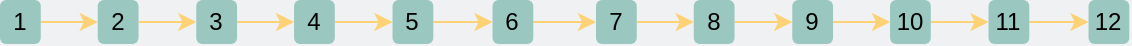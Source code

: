 <mxfile version="17.2.4" type="github"><diagram id="3228e29e-7158-1315-38df-8450db1d8a1d" name="Page-1"><mxGraphModel dx="811" dy="-163" grid="0" gridSize="10" guides="1" tooltips="1" connect="1" arrows="1" fold="1" page="1" pageScale="1" pageWidth="700" pageHeight="100" background="#EFF1F3" math="0" shadow="0"><root><mxCell id="0"/><mxCell id="1" parent="0"/><mxCell id="pTquKtreFx32UbCazG2L-13" style="edgeStyle=orthogonalEdgeStyle;rounded=0;orthogonalLoop=1;jettySize=auto;html=1;exitX=1;exitY=0.5;exitDx=0;exitDy=0;fontSize=24;strokeColor=#FDD276;" edge="1" parent="1" source="pTquKtreFx32UbCazG2L-1" target="pTquKtreFx32UbCazG2L-2"><mxGeometry relative="1" as="geometry"/></mxCell><mxCell id="pTquKtreFx32UbCazG2L-1" value="&lt;font&gt;1&lt;/font&gt;" style="rounded=1;whiteSpace=wrap;html=1;fillColor=#9AC7BF;strokeColor=none;fontColor=#000000;" vertex="1" parent="1"><mxGeometry x="68.0" y="639" width="20.38" height="22" as="geometry"/></mxCell><mxCell id="pTquKtreFx32UbCazG2L-14" style="edgeStyle=orthogonalEdgeStyle;rounded=0;orthogonalLoop=1;jettySize=auto;html=1;exitX=1;exitY=0.5;exitDx=0;exitDy=0;entryX=0;entryY=0.5;entryDx=0;entryDy=0;fontSize=24;strokeColor=#FDD276;" edge="1" parent="1" source="pTquKtreFx32UbCazG2L-2" target="pTquKtreFx32UbCazG2L-3"><mxGeometry relative="1" as="geometry"/></mxCell><mxCell id="pTquKtreFx32UbCazG2L-2" value="&lt;font&gt;2&lt;/font&gt;" style="rounded=1;whiteSpace=wrap;html=1;fillColor=#9AC7BF;strokeColor=none;fontColor=#000000;" vertex="1" parent="1"><mxGeometry x="116.88" y="639" width="20.38" height="22" as="geometry"/></mxCell><mxCell id="pTquKtreFx32UbCazG2L-15" style="edgeStyle=orthogonalEdgeStyle;rounded=0;orthogonalLoop=1;jettySize=auto;html=1;exitX=1;exitY=0.5;exitDx=0;exitDy=0;entryX=0;entryY=0.5;entryDx=0;entryDy=0;fontSize=24;strokeColor=#FDD276;" edge="1" parent="1" source="pTquKtreFx32UbCazG2L-3" target="pTquKtreFx32UbCazG2L-4"><mxGeometry relative="1" as="geometry"/></mxCell><mxCell id="pTquKtreFx32UbCazG2L-3" value="&lt;font&gt;3&lt;/font&gt;" style="rounded=1;whiteSpace=wrap;html=1;fillColor=#9AC7BF;strokeColor=none;fontColor=#000000;" vertex="1" parent="1"><mxGeometry x="166.14" y="639" width="20.38" height="22" as="geometry"/></mxCell><mxCell id="pTquKtreFx32UbCazG2L-16" style="edgeStyle=orthogonalEdgeStyle;rounded=0;orthogonalLoop=1;jettySize=auto;html=1;exitX=1;exitY=0.5;exitDx=0;exitDy=0;entryX=0;entryY=0.5;entryDx=0;entryDy=0;fontSize=24;strokeColor=#FDD276;" edge="1" parent="1" source="pTquKtreFx32UbCazG2L-4" target="pTquKtreFx32UbCazG2L-5"><mxGeometry relative="1" as="geometry"/></mxCell><mxCell id="pTquKtreFx32UbCazG2L-4" value="&lt;font&gt;4&lt;/font&gt;" style="rounded=1;whiteSpace=wrap;html=1;fillColor=#9AC7BF;strokeColor=none;fontColor=#000000;" vertex="1" parent="1"><mxGeometry x="215.02" y="639" width="20.38" height="22" as="geometry"/></mxCell><mxCell id="pTquKtreFx32UbCazG2L-17" style="edgeStyle=orthogonalEdgeStyle;rounded=0;orthogonalLoop=1;jettySize=auto;html=1;exitX=1;exitY=0.5;exitDx=0;exitDy=0;entryX=0;entryY=0.5;entryDx=0;entryDy=0;fontSize=24;strokeColor=#FDD276;" edge="1" parent="1" source="pTquKtreFx32UbCazG2L-5" target="pTquKtreFx32UbCazG2L-6"><mxGeometry relative="1" as="geometry"/></mxCell><mxCell id="pTquKtreFx32UbCazG2L-5" value="&lt;font&gt;5&lt;/font&gt;" style="rounded=1;whiteSpace=wrap;html=1;fillColor=#9AC7BF;strokeColor=none;fontColor=#000000;" vertex="1" parent="1"><mxGeometry x="264.27" y="639" width="20.38" height="22" as="geometry"/></mxCell><mxCell id="pTquKtreFx32UbCazG2L-29" style="edgeStyle=orthogonalEdgeStyle;rounded=0;orthogonalLoop=1;jettySize=auto;html=1;exitX=1;exitY=0.5;exitDx=0;exitDy=0;fontSize=24;strokeColor=#FDD276;" edge="1" parent="1" source="pTquKtreFx32UbCazG2L-6" target="pTquKtreFx32UbCazG2L-19"><mxGeometry relative="1" as="geometry"/></mxCell><mxCell id="pTquKtreFx32UbCazG2L-6" value="&lt;font&gt;6&lt;/font&gt;" style="rounded=1;whiteSpace=wrap;html=1;fillColor=#9AC7BF;strokeColor=none;fontColor=#000000;" vertex="1" parent="1"><mxGeometry x="314.27" y="639" width="20.38" height="22" as="geometry"/></mxCell><mxCell id="pTquKtreFx32UbCazG2L-18" style="edgeStyle=orthogonalEdgeStyle;rounded=0;orthogonalLoop=1;jettySize=auto;html=1;exitX=1;exitY=0.5;exitDx=0;exitDy=0;fontSize=24;strokeColor=#FDD276;" edge="1" parent="1" source="pTquKtreFx32UbCazG2L-19" target="pTquKtreFx32UbCazG2L-21"><mxGeometry relative="1" as="geometry"/></mxCell><mxCell id="pTquKtreFx32UbCazG2L-19" value="&lt;font&gt;7&lt;/font&gt;" style="rounded=1;whiteSpace=wrap;html=1;fillColor=#9AC7BF;strokeColor=none;fontColor=#000000;" vertex="1" parent="1"><mxGeometry x="366" y="639" width="20.38" height="22" as="geometry"/></mxCell><mxCell id="pTquKtreFx32UbCazG2L-20" style="edgeStyle=orthogonalEdgeStyle;rounded=0;orthogonalLoop=1;jettySize=auto;html=1;exitX=1;exitY=0.5;exitDx=0;exitDy=0;entryX=0;entryY=0.5;entryDx=0;entryDy=0;fontSize=24;strokeColor=#FDD276;" edge="1" parent="1" source="pTquKtreFx32UbCazG2L-21" target="pTquKtreFx32UbCazG2L-23"><mxGeometry relative="1" as="geometry"/></mxCell><mxCell id="pTquKtreFx32UbCazG2L-21" value="&lt;font&gt;8&lt;/font&gt;" style="rounded=1;whiteSpace=wrap;html=1;fillColor=#9AC7BF;strokeColor=none;fontColor=#000000;" vertex="1" parent="1"><mxGeometry x="414.88" y="639" width="20.38" height="22" as="geometry"/></mxCell><mxCell id="pTquKtreFx32UbCazG2L-22" style="edgeStyle=orthogonalEdgeStyle;rounded=0;orthogonalLoop=1;jettySize=auto;html=1;exitX=1;exitY=0.5;exitDx=0;exitDy=0;entryX=0;entryY=0.5;entryDx=0;entryDy=0;fontSize=24;strokeColor=#FDD276;" edge="1" parent="1" source="pTquKtreFx32UbCazG2L-23" target="pTquKtreFx32UbCazG2L-25"><mxGeometry relative="1" as="geometry"/></mxCell><mxCell id="pTquKtreFx32UbCazG2L-23" value="&lt;font&gt;9&lt;/font&gt;" style="rounded=1;whiteSpace=wrap;html=1;fillColor=#9AC7BF;strokeColor=none;fontColor=#000000;" vertex="1" parent="1"><mxGeometry x="464.14" y="639" width="20.38" height="22" as="geometry"/></mxCell><mxCell id="pTquKtreFx32UbCazG2L-24" style="edgeStyle=orthogonalEdgeStyle;rounded=0;orthogonalLoop=1;jettySize=auto;html=1;exitX=1;exitY=0.5;exitDx=0;exitDy=0;entryX=0;entryY=0.5;entryDx=0;entryDy=0;fontSize=24;strokeColor=#FDD276;" edge="1" parent="1" source="pTquKtreFx32UbCazG2L-25" target="pTquKtreFx32UbCazG2L-27"><mxGeometry relative="1" as="geometry"/></mxCell><mxCell id="pTquKtreFx32UbCazG2L-25" value="10" style="rounded=1;whiteSpace=wrap;html=1;fillColor=#9AC7BF;strokeColor=none;fontColor=#000000;" vertex="1" parent="1"><mxGeometry x="513.02" y="639" width="20.38" height="22" as="geometry"/></mxCell><mxCell id="pTquKtreFx32UbCazG2L-26" style="edgeStyle=orthogonalEdgeStyle;rounded=0;orthogonalLoop=1;jettySize=auto;html=1;exitX=1;exitY=0.5;exitDx=0;exitDy=0;entryX=0;entryY=0.5;entryDx=0;entryDy=0;fontSize=24;strokeColor=#FDD276;" edge="1" parent="1" source="pTquKtreFx32UbCazG2L-27" target="pTquKtreFx32UbCazG2L-28"><mxGeometry relative="1" as="geometry"/></mxCell><mxCell id="pTquKtreFx32UbCazG2L-27" value="&lt;font&gt;11&lt;/font&gt;" style="rounded=1;whiteSpace=wrap;html=1;fillColor=#9AC7BF;strokeColor=none;fontColor=#000000;" vertex="1" parent="1"><mxGeometry x="562.27" y="639" width="20.38" height="22" as="geometry"/></mxCell><mxCell id="pTquKtreFx32UbCazG2L-28" value="&lt;font&gt;12&lt;/font&gt;" style="rounded=1;whiteSpace=wrap;html=1;fillColor=#9AC7BF;strokeColor=none;fontColor=#000000;" vertex="1" parent="1"><mxGeometry x="612.27" y="639" width="20.38" height="22" as="geometry"/></mxCell></root></mxGraphModel></diagram></mxfile>